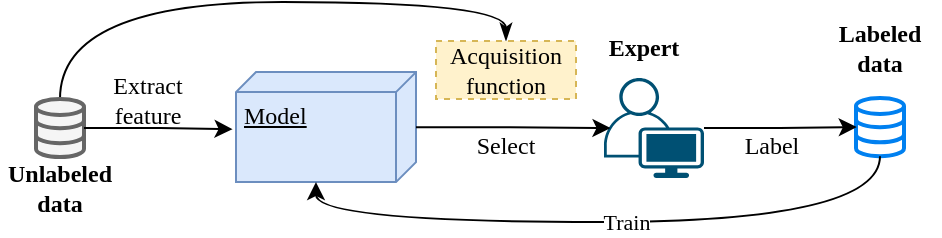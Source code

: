 <mxfile version="26.0.16">
  <diagram name="第 1 页" id="HPxnn8EYBrVeJLNYMFsp">
    <mxGraphModel dx="406" dy="240" grid="1" gridSize="10" guides="1" tooltips="1" connect="1" arrows="1" fold="1" page="1" pageScale="1" pageWidth="827" pageHeight="1169" math="0" shadow="0">
      <root>
        <mxCell id="0" />
        <mxCell id="1" parent="0" />
        <mxCell id="kAtiKYI1GSR-wgLTTllL-18" style="edgeStyle=orthogonalEdgeStyle;rounded=0;orthogonalLoop=1;jettySize=auto;html=1;entryX=0.5;entryY=0;entryDx=0;entryDy=0;curved=1;endArrow=classicThin;endFill=1;fontFamily=Times New Roman;" edge="1" parent="1" source="kAtiKYI1GSR-wgLTTllL-1" target="kAtiKYI1GSR-wgLTTllL-17">
          <mxGeometry relative="1" as="geometry">
            <Array as="points">
              <mxPoint x="92" y="202" />
              <mxPoint x="315" y="202" />
            </Array>
          </mxGeometry>
        </mxCell>
        <mxCell id="kAtiKYI1GSR-wgLTTllL-1" value="" style="html=1;verticalLabelPosition=bottom;align=center;labelBackgroundColor=#ffffff;verticalAlign=top;strokeWidth=2;shadow=0;dashed=0;shape=mxgraph.ios7.icons.data;fillColor=#f5f5f5;fontColor=#333333;strokeColor=#666666;fontFamily=Times New Roman;" vertex="1" parent="1">
          <mxGeometry x="80" y="250.45" width="24" height="29.1" as="geometry" />
        </mxCell>
        <mxCell id="kAtiKYI1GSR-wgLTTllL-2" value="" style="html=1;verticalLabelPosition=bottom;align=center;labelBackgroundColor=#ffffff;verticalAlign=top;strokeWidth=2;strokeColor=#0080F0;shadow=0;dashed=0;shape=mxgraph.ios7.icons.data;fontFamily=Times New Roman;" vertex="1" parent="1">
          <mxGeometry x="490" y="250" width="24" height="29.1" as="geometry" />
        </mxCell>
        <mxCell id="kAtiKYI1GSR-wgLTTllL-3" value="" style="points=[[0.35,0,0],[0.98,0.51,0],[1,0.71,0],[0.67,1,0],[0,0.795,0],[0,0.65,0]];verticalLabelPosition=bottom;sketch=0;html=1;verticalAlign=top;aspect=fixed;align=center;pointerEvents=1;shape=mxgraph.cisco19.user;fillColor=#005073;strokeColor=none;fontFamily=Times New Roman;" vertex="1" parent="1">
          <mxGeometry x="364" y="240" width="50" height="50" as="geometry" />
        </mxCell>
        <mxCell id="kAtiKYI1GSR-wgLTTllL-11" value="Model" style="verticalAlign=top;align=left;spacingTop=8;spacingLeft=2;spacingRight=12;shape=cube;size=10;direction=south;fontStyle=4;html=1;whiteSpace=wrap;fillColor=#dae8fc;strokeColor=#6c8ebf;fontFamily=Times New Roman;" vertex="1" parent="1">
          <mxGeometry x="180" y="237.05" width="90" height="55" as="geometry" />
        </mxCell>
        <mxCell id="kAtiKYI1GSR-wgLTTllL-13" style="edgeStyle=orthogonalEdgeStyle;rounded=0;orthogonalLoop=1;jettySize=auto;html=1;entryX=0.519;entryY=1.019;entryDx=0;entryDy=0;entryPerimeter=0;fontFamily=Times New Roman;" edge="1" parent="1" source="kAtiKYI1GSR-wgLTTllL-1" target="kAtiKYI1GSR-wgLTTllL-11">
          <mxGeometry relative="1" as="geometry" />
        </mxCell>
        <mxCell id="kAtiKYI1GSR-wgLTTllL-14" style="edgeStyle=orthogonalEdgeStyle;rounded=0;orthogonalLoop=1;jettySize=auto;html=1;entryX=0.065;entryY=0.501;entryDx=0;entryDy=0;entryPerimeter=0;fontFamily=Times New Roman;" edge="1" parent="1" source="kAtiKYI1GSR-wgLTTllL-11" target="kAtiKYI1GSR-wgLTTllL-3">
          <mxGeometry relative="1" as="geometry" />
        </mxCell>
        <mxCell id="kAtiKYI1GSR-wgLTTllL-15" style="edgeStyle=orthogonalEdgeStyle;rounded=0;orthogonalLoop=1;jettySize=auto;html=1;entryX=0.016;entryY=0.499;entryDx=0;entryDy=0;entryPerimeter=0;fontFamily=Times New Roman;" edge="1" parent="1" source="kAtiKYI1GSR-wgLTTllL-3" target="kAtiKYI1GSR-wgLTTllL-2">
          <mxGeometry relative="1" as="geometry" />
        </mxCell>
        <mxCell id="kAtiKYI1GSR-wgLTTllL-17" value="Acquisition&lt;div&gt;function&lt;/div&gt;" style="rounded=0;whiteSpace=wrap;html=1;dashed=1;fontFamily=Times New Roman;fillColor=#fff2cc;strokeColor=#d6b656;" vertex="1" parent="1">
          <mxGeometry x="280" y="221.45" width="70" height="29" as="geometry" />
        </mxCell>
        <mxCell id="kAtiKYI1GSR-wgLTTllL-19" value="Unlabeled&lt;div&gt;data&lt;/div&gt;" style="text;html=1;align=center;verticalAlign=middle;whiteSpace=wrap;rounded=0;fontFamily=Times New Roman;fontStyle=1" vertex="1" parent="1">
          <mxGeometry x="62" y="279.55" width="60" height="30" as="geometry" />
        </mxCell>
        <mxCell id="kAtiKYI1GSR-wgLTTllL-20" value="Labeled&lt;div&gt;data&lt;/div&gt;" style="text;html=1;align=center;verticalAlign=middle;whiteSpace=wrap;rounded=0;fontFamily=Times New Roman;fontStyle=1" vertex="1" parent="1">
          <mxGeometry x="472" y="210" width="60" height="30" as="geometry" />
        </mxCell>
        <mxCell id="kAtiKYI1GSR-wgLTTllL-21" value="Expert" style="text;html=1;align=center;verticalAlign=middle;whiteSpace=wrap;rounded=0;fontFamily=Times New Roman;fontStyle=1" vertex="1" parent="1">
          <mxGeometry x="354" y="210" width="60" height="30" as="geometry" />
        </mxCell>
        <mxCell id="kAtiKYI1GSR-wgLTTllL-22" value="Select" style="text;html=1;align=center;verticalAlign=middle;whiteSpace=wrap;rounded=0;fontFamily=Times New Roman;" vertex="1" parent="1">
          <mxGeometry x="285" y="259" width="60" height="30" as="geometry" />
        </mxCell>
        <mxCell id="kAtiKYI1GSR-wgLTTllL-23" value="Label" style="text;html=1;align=center;verticalAlign=middle;whiteSpace=wrap;rounded=0;fontFamily=Times New Roman;" vertex="1" parent="1">
          <mxGeometry x="418" y="259" width="60" height="30" as="geometry" />
        </mxCell>
        <mxCell id="kAtiKYI1GSR-wgLTTllL-24" value="Extract&lt;div&gt;feature&lt;/div&gt;" style="text;html=1;align=center;verticalAlign=middle;whiteSpace=wrap;rounded=0;fontFamily=Times New Roman;" vertex="1" parent="1">
          <mxGeometry x="106" y="236" width="60" height="30" as="geometry" />
        </mxCell>
        <mxCell id="kAtiKYI1GSR-wgLTTllL-25" style="edgeStyle=orthogonalEdgeStyle;rounded=0;orthogonalLoop=1;jettySize=auto;html=1;entryX=0;entryY=0;entryDx=55;entryDy=50;entryPerimeter=0;curved=1;fontFamily=Times New Roman;" edge="1" parent="1" source="kAtiKYI1GSR-wgLTTllL-2" target="kAtiKYI1GSR-wgLTTllL-11">
          <mxGeometry relative="1" as="geometry">
            <Array as="points">
              <mxPoint x="502" y="312" />
              <mxPoint x="220" y="312" />
            </Array>
          </mxGeometry>
        </mxCell>
        <mxCell id="kAtiKYI1GSR-wgLTTllL-26" value="Train" style="edgeLabel;html=1;align=center;verticalAlign=middle;resizable=0;points=[];fontFamily=Times New Roman;" vertex="1" connectable="0" parent="kAtiKYI1GSR-wgLTTllL-25">
          <mxGeometry x="-0.04" y="1" relative="1" as="geometry">
            <mxPoint y="-1" as="offset" />
          </mxGeometry>
        </mxCell>
      </root>
    </mxGraphModel>
  </diagram>
</mxfile>
